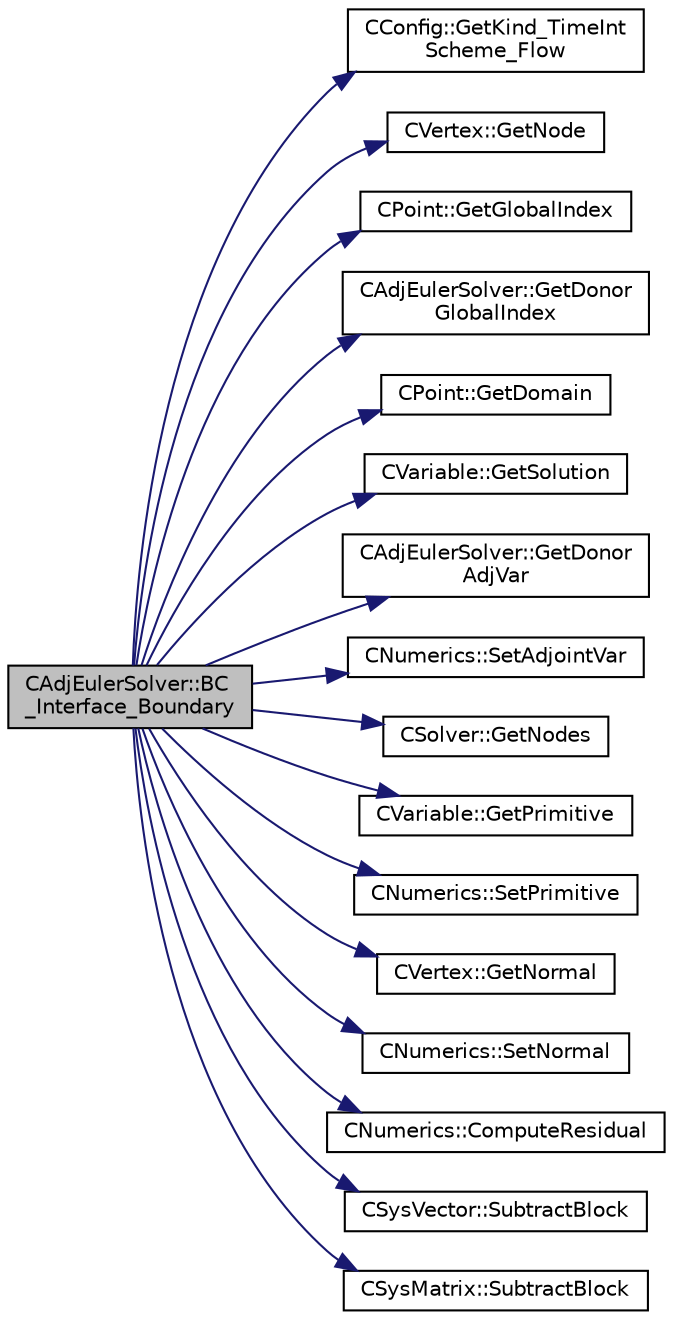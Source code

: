 digraph "CAdjEulerSolver::BC_Interface_Boundary"
{
  edge [fontname="Helvetica",fontsize="10",labelfontname="Helvetica",labelfontsize="10"];
  node [fontname="Helvetica",fontsize="10",shape=record];
  rankdir="LR";
  Node243 [label="CAdjEulerSolver::BC\l_Interface_Boundary",height=0.2,width=0.4,color="black", fillcolor="grey75", style="filled", fontcolor="black"];
  Node243 -> Node244 [color="midnightblue",fontsize="10",style="solid",fontname="Helvetica"];
  Node244 [label="CConfig::GetKind_TimeInt\lScheme_Flow",height=0.2,width=0.4,color="black", fillcolor="white", style="filled",URL="$class_c_config.html#a20e5fd7b43cfd2bf2bcf5137f12bc635",tooltip="Get the kind of integration scheme (explicit or implicit) for the flow equations. ..."];
  Node243 -> Node245 [color="midnightblue",fontsize="10",style="solid",fontname="Helvetica"];
  Node245 [label="CVertex::GetNode",height=0.2,width=0.4,color="black", fillcolor="white", style="filled",URL="$class_c_vertex.html#a95c513bf927464157ed96b6c79779a1f",tooltip="Get the node of the vertex. "];
  Node243 -> Node246 [color="midnightblue",fontsize="10",style="solid",fontname="Helvetica"];
  Node246 [label="CPoint::GetGlobalIndex",height=0.2,width=0.4,color="black", fillcolor="white", style="filled",URL="$class_c_point.html#ab546170a5a03ef210a75fc5531910050",tooltip="Get the global index in a parallel computation. "];
  Node243 -> Node247 [color="midnightblue",fontsize="10",style="solid",fontname="Helvetica"];
  Node247 [label="CAdjEulerSolver::GetDonor\lGlobalIndex",height=0.2,width=0.4,color="black", fillcolor="white", style="filled",URL="$class_c_adj_euler_solver.html#a09d5e48d30e072fd052b1dcf46cf9ca2",tooltip="Value of the characteristic global index at the boundaries. "];
  Node243 -> Node248 [color="midnightblue",fontsize="10",style="solid",fontname="Helvetica"];
  Node248 [label="CPoint::GetDomain",height=0.2,width=0.4,color="black", fillcolor="white", style="filled",URL="$class_c_point.html#a1d7e22a60d4cfef356af1cba2bab3e55",tooltip="For parallel computation, its indicates if a point must be computed or not. "];
  Node243 -> Node249 [color="midnightblue",fontsize="10",style="solid",fontname="Helvetica"];
  Node249 [label="CVariable::GetSolution",height=0.2,width=0.4,color="black", fillcolor="white", style="filled",URL="$class_c_variable.html#a261483e39c23c1de7cb9aea7e917c121",tooltip="Get the solution. "];
  Node243 -> Node250 [color="midnightblue",fontsize="10",style="solid",fontname="Helvetica"];
  Node250 [label="CAdjEulerSolver::GetDonor\lAdjVar",height=0.2,width=0.4,color="black", fillcolor="white", style="filled",URL="$class_c_adj_euler_solver.html#a2314ea6918c61e0cfde8fe3b3c94836a",tooltip="Value of the characteristic variables at the boundaries. "];
  Node243 -> Node251 [color="midnightblue",fontsize="10",style="solid",fontname="Helvetica"];
  Node251 [label="CNumerics::SetAdjointVar",height=0.2,width=0.4,color="black", fillcolor="white", style="filled",URL="$class_c_numerics.html#a4eb3867ed99a8fd200f96da877e64313",tooltip="Set the value of the adjoint variable. "];
  Node243 -> Node252 [color="midnightblue",fontsize="10",style="solid",fontname="Helvetica"];
  Node252 [label="CSolver::GetNodes",height=0.2,width=0.4,color="black", fillcolor="white", style="filled",URL="$class_c_solver.html#af3198e52a2ea377bb765647b5e697197",tooltip="Allow outside access to the nodes of the solver, containing conservatives, primitives, etc. "];
  Node243 -> Node253 [color="midnightblue",fontsize="10",style="solid",fontname="Helvetica"];
  Node253 [label="CVariable::GetPrimitive",height=0.2,width=0.4,color="black", fillcolor="white", style="filled",URL="$class_c_variable.html#abe38982ec51efc8391ef27fc434f37ad",tooltip="A virtual member. "];
  Node243 -> Node254 [color="midnightblue",fontsize="10",style="solid",fontname="Helvetica"];
  Node254 [label="CNumerics::SetPrimitive",height=0.2,width=0.4,color="black", fillcolor="white", style="filled",URL="$class_c_numerics.html#af72b17d397adf09beed2e99e2daf895c",tooltip="Set the value of the primitive variables. "];
  Node243 -> Node255 [color="midnightblue",fontsize="10",style="solid",fontname="Helvetica"];
  Node255 [label="CVertex::GetNormal",height=0.2,width=0.4,color="black", fillcolor="white", style="filled",URL="$class_c_vertex.html#a0d289163c6f3384822fcb9ae86fc1c39",tooltip="Copy the the normal vector of a face. "];
  Node243 -> Node256 [color="midnightblue",fontsize="10",style="solid",fontname="Helvetica"];
  Node256 [label="CNumerics::SetNormal",height=0.2,width=0.4,color="black", fillcolor="white", style="filled",URL="$class_c_numerics.html#a41903d97957f351cd9ee63ca404985b1",tooltip="Set the value of the normal vector to the face between two points. "];
  Node243 -> Node257 [color="midnightblue",fontsize="10",style="solid",fontname="Helvetica"];
  Node257 [label="CNumerics::ComputeResidual",height=0.2,width=0.4,color="black", fillcolor="white", style="filled",URL="$class_c_numerics.html#abe734316e0047f463f059fd77a281958",tooltip="Compute the numerical residual. "];
  Node243 -> Node258 [color="midnightblue",fontsize="10",style="solid",fontname="Helvetica"];
  Node258 [label="CSysVector::SubtractBlock",height=0.2,width=0.4,color="black", fillcolor="white", style="filled",URL="$class_c_sys_vector.html#a732b302ca148d38b442bfe7e096a81be",tooltip="Subtract val_residual to the residual. "];
  Node243 -> Node259 [color="midnightblue",fontsize="10",style="solid",fontname="Helvetica"];
  Node259 [label="CSysMatrix::SubtractBlock",height=0.2,width=0.4,color="black", fillcolor="white", style="filled",URL="$class_c_sys_matrix.html#af913d33707e948c30fff5a62773ef5c6",tooltip="Subtracts the specified block to the sparse matrix. "];
}
